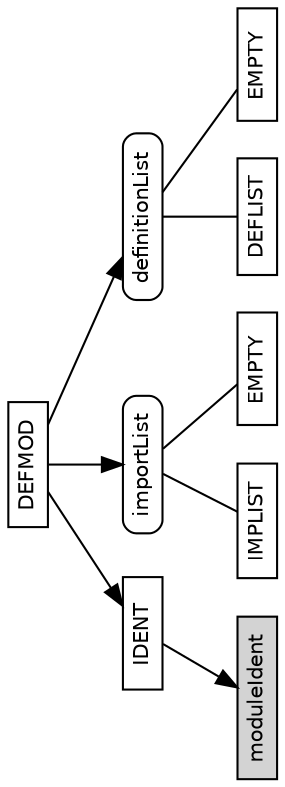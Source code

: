 /* AST node diagram generator script collection for M2C, M2J and M2Sharp.
 *
 * Copyright (c) 2016 The Modula-2 Software Foundation
 *
 * Author & Maintainer: Benjamin Kowarsch <org.m2sf>
 *
 * @synopsis
 *
 * The M2C, M2J and M2Sharp compilers are multi-dialect Modula-2 translators
 * and compilers respectively targeting C99, Java/JVM and C#/CLR, sharing a
 * common abstract syntax tree (AST) specification.
 *
 * The AST node diagram generator script collection consists of Graphviz DOT
 * descriptions for all AST node types of the common AST specification.
 *
 * The Graphviz dot utility is required to generate the diagrams. 
 * It may be obtained from http://www.graphviz.org/download.php.
 *
 * @repository
 *
 * https://github.com/m2sf/m2-ast-node-diagrams
 *
 * @file
 *
 * defmod.dot
 *
 * DEFMOD node diagram.
 *
 * Usage: $ dot defmod.dot -Tps > defmod.ps
 *
 * @license
 *
 * This is free software: you can redistribute and/or modify it under the
 * terms of the GNU Lesser General Public License (LGPL) either version 2.1
 * or at your choice version 3 as published by the Free Software Foundation.
 * However, you may not alter the copyright, author and license information.
 *
 * It is distributed in the hope that it will be useful,  but WITHOUT
 * ANY WARRANTY; without even the implied warranty of MERCHANTABILITY or
 * FITNESS FOR A PARTICULAR PURPOSE.  Read the license for more details.
 *
 * You should have received a copy of the GNU Lesser General Public License.
 * If not, see <https://www.gnu.org/copyleft/lesser.html>.
 *
 * NB: Components in the domain part of email addresses are in reverse order.
 */

/*** DEFMOD Node ***/

digraph DEFMOD {
  graph [orientation=landscape,fontname=helvetica];
  node [fontname=helvetica,fontsize=10,shape=box,height=0.25];
    
  DEFMOD -> { id0 id1 id2 };
  id0 [label="IDENT"];
  id1 [label="importList",style=rounded];
  id2 [label="definitionList",style=rounded];
  
  id0 -> moduleIdent;
  moduleIdent [style=filled,fillcolor=lightgrey];
  
  edge [arrowhead=none];
  
  id1 -> { id3 id4 };
  id3 [label="IMPLIST"];
  id4 [label="EMPTY"];
  
  id2 -> { id5 id6 };
  id5 [label="DEFLIST"];
  id6 [label="EMPTY"];
}

/* END OF FILE */